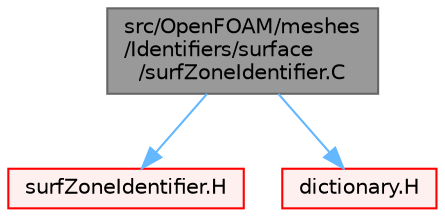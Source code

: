 digraph "src/OpenFOAM/meshes/Identifiers/surface/surfZoneIdentifier.C"
{
 // LATEX_PDF_SIZE
  bgcolor="transparent";
  edge [fontname=Helvetica,fontsize=10,labelfontname=Helvetica,labelfontsize=10];
  node [fontname=Helvetica,fontsize=10,shape=box,height=0.2,width=0.4];
  Node1 [id="Node000001",label="src/OpenFOAM/meshes\l/Identifiers/surface\l/surfZoneIdentifier.C",height=0.2,width=0.4,color="gray40", fillcolor="grey60", style="filled", fontcolor="black",tooltip=" "];
  Node1 -> Node2 [id="edge1_Node000001_Node000002",color="steelblue1",style="solid",tooltip=" "];
  Node2 [id="Node000002",label="surfZoneIdentifier.H",height=0.2,width=0.4,color="red", fillcolor="#FFF0F0", style="filled",URL="$surfZoneIdentifier_8H.html",tooltip=" "];
  Node1 -> Node26 [id="edge2_Node000001_Node000026",color="steelblue1",style="solid",tooltip=" "];
  Node26 [id="Node000026",label="dictionary.H",height=0.2,width=0.4,color="red", fillcolor="#FFF0F0", style="filled",URL="$dictionary_8H.html",tooltip=" "];
}
